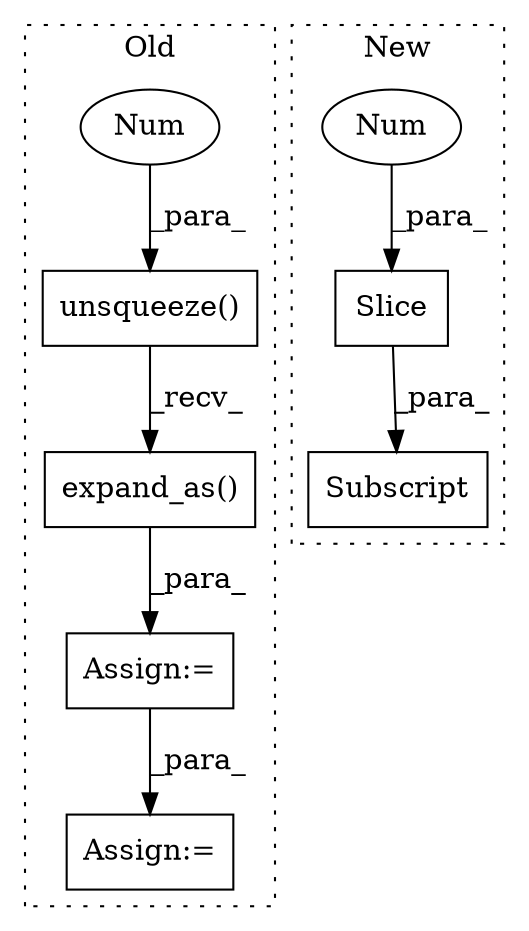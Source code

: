 digraph G {
subgraph cluster0 {
1 [label="expand_as()" a="75" s="4408,4456" l="37,1" shape="box"];
5 [label="Assign:=" a="68" s="4481" l="3" shape="box"];
6 [label="unsqueeze()" a="75" s="4408,4433" l="23,1" shape="box"];
7 [label="Num" a="76" s="4431" l="2" shape="ellipse"];
8 [label="Assign:=" a="68" s="4600" l="3" shape="box"];
label = "Old";
style="dotted";
}
subgraph cluster1 {
2 [label="Slice" a="80" s="13726" l="3" shape="box"];
3 [label="Num" a="76" s="13727" l="2" shape="ellipse"];
4 [label="Subscript" a="63" s="13714,0" l="16,0" shape="box"];
label = "New";
style="dotted";
}
1 -> 5 [label="_para_"];
2 -> 4 [label="_para_"];
3 -> 2 [label="_para_"];
5 -> 8 [label="_para_"];
6 -> 1 [label="_recv_"];
7 -> 6 [label="_para_"];
}